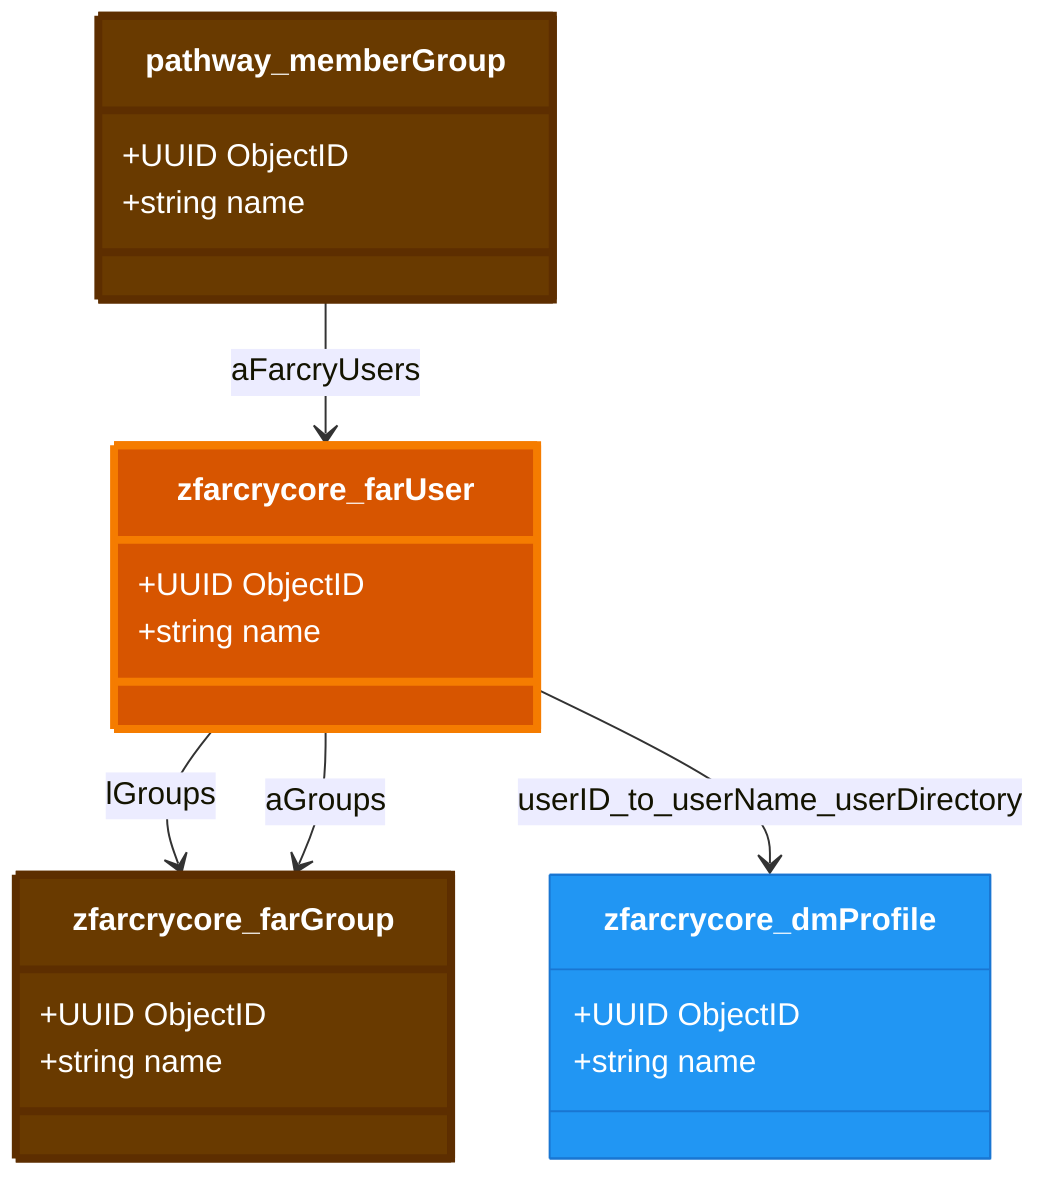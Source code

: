 classDiagram
    %% Parameters:
%%   Focus: farUser
%%   Domains: partner, participant, programme, site
%%   Chart Type: Class
    class pathway_memberGroup {
        +UUID ObjectID
        +string name
    }

    class zfarcrycore_farGroup {
        +UUID ObjectID
        +string name
    }

    class zfarcrycore_farUser {
        +UUID ObjectID
        +string name
    }

    zfarcrycore_farUser --> zfarcrycore_farGroup : lGroups
    pathway_memberGroup --> zfarcrycore_farUser : aFarcryUsers
    zfarcrycore_farUser --> zfarcrycore_farGroup : aGroups

    %% Special Joins
    zfarcrycore_farUser --> zfarcrycore_dmProfile : userID_to_userName_userDirectory
    %% End Special Joins

    class zfarcrycore_dmProfile {
        +UUID ObjectID
        +string name
    }


    %% Entity Styling
    style pathway_memberGroup fill:#693a00,stroke:#5d2e00,stroke-width:4px,color:#fff
    style zfarcrycore_farGroup fill:#693a00,stroke:#5d2e00,stroke-width:4px,color:#fff
    style zfarcrycore_farUser fill:#d75500,stroke:#f57c00,stroke-width:4px,color:#fff
    style zfarcrycore_dmProfile fill:#2196f3,stroke:#1976d2,stroke-width:1px,color:#fff